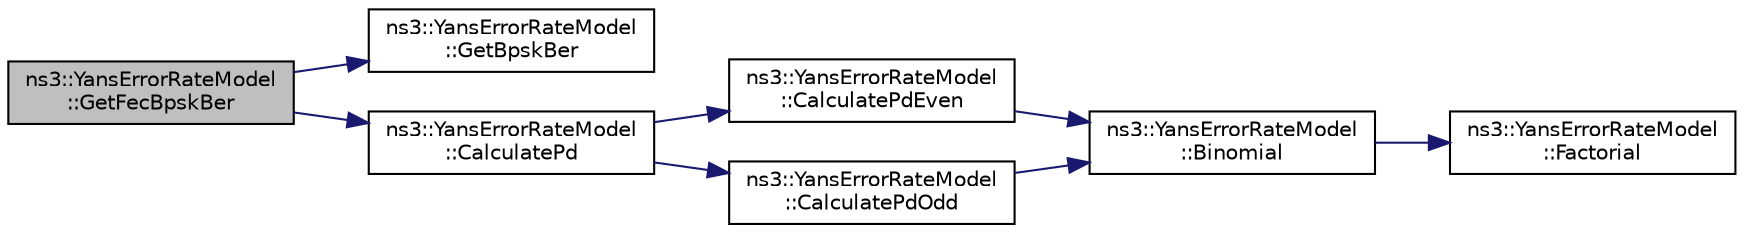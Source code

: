 digraph "ns3::YansErrorRateModel::GetFecBpskBer"
{
  edge [fontname="Helvetica",fontsize="10",labelfontname="Helvetica",labelfontsize="10"];
  node [fontname="Helvetica",fontsize="10",shape=record];
  rankdir="LR";
  Node1 [label="ns3::YansErrorRateModel\l::GetFecBpskBer",height=0.2,width=0.4,color="black", fillcolor="grey75", style="filled", fontcolor="black"];
  Node1 -> Node2 [color="midnightblue",fontsize="10",style="solid"];
  Node2 [label="ns3::YansErrorRateModel\l::GetBpskBer",height=0.2,width=0.4,color="black", fillcolor="white", style="filled",URL="$d2/dc1/classns3_1_1YansErrorRateModel.html#ad4c62caef16f98caaa84f732e2f0ce68"];
  Node1 -> Node3 [color="midnightblue",fontsize="10",style="solid"];
  Node3 [label="ns3::YansErrorRateModel\l::CalculatePd",height=0.2,width=0.4,color="black", fillcolor="white", style="filled",URL="$d2/dc1/classns3_1_1YansErrorRateModel.html#a230a0884925ebbb368053c821116e3ec"];
  Node3 -> Node4 [color="midnightblue",fontsize="10",style="solid"];
  Node4 [label="ns3::YansErrorRateModel\l::CalculatePdEven",height=0.2,width=0.4,color="black", fillcolor="white", style="filled",URL="$d2/dc1/classns3_1_1YansErrorRateModel.html#ac83ae34ee93e89d32b42c3c97ff37090"];
  Node4 -> Node5 [color="midnightblue",fontsize="10",style="solid"];
  Node5 [label="ns3::YansErrorRateModel\l::Binomial",height=0.2,width=0.4,color="black", fillcolor="white", style="filled",URL="$d2/dc1/classns3_1_1YansErrorRateModel.html#a7d43b7444a4af7ad0d56f285ebe06bf5"];
  Node5 -> Node6 [color="midnightblue",fontsize="10",style="solid"];
  Node6 [label="ns3::YansErrorRateModel\l::Factorial",height=0.2,width=0.4,color="black", fillcolor="white", style="filled",URL="$d2/dc1/classns3_1_1YansErrorRateModel.html#af74773f1476eb157d06c67500bf636c8"];
  Node3 -> Node7 [color="midnightblue",fontsize="10",style="solid"];
  Node7 [label="ns3::YansErrorRateModel\l::CalculatePdOdd",height=0.2,width=0.4,color="black", fillcolor="white", style="filled",URL="$d2/dc1/classns3_1_1YansErrorRateModel.html#a602143c06ab2a0a320ad1b01fc8f3fca"];
  Node7 -> Node5 [color="midnightblue",fontsize="10",style="solid"];
}
